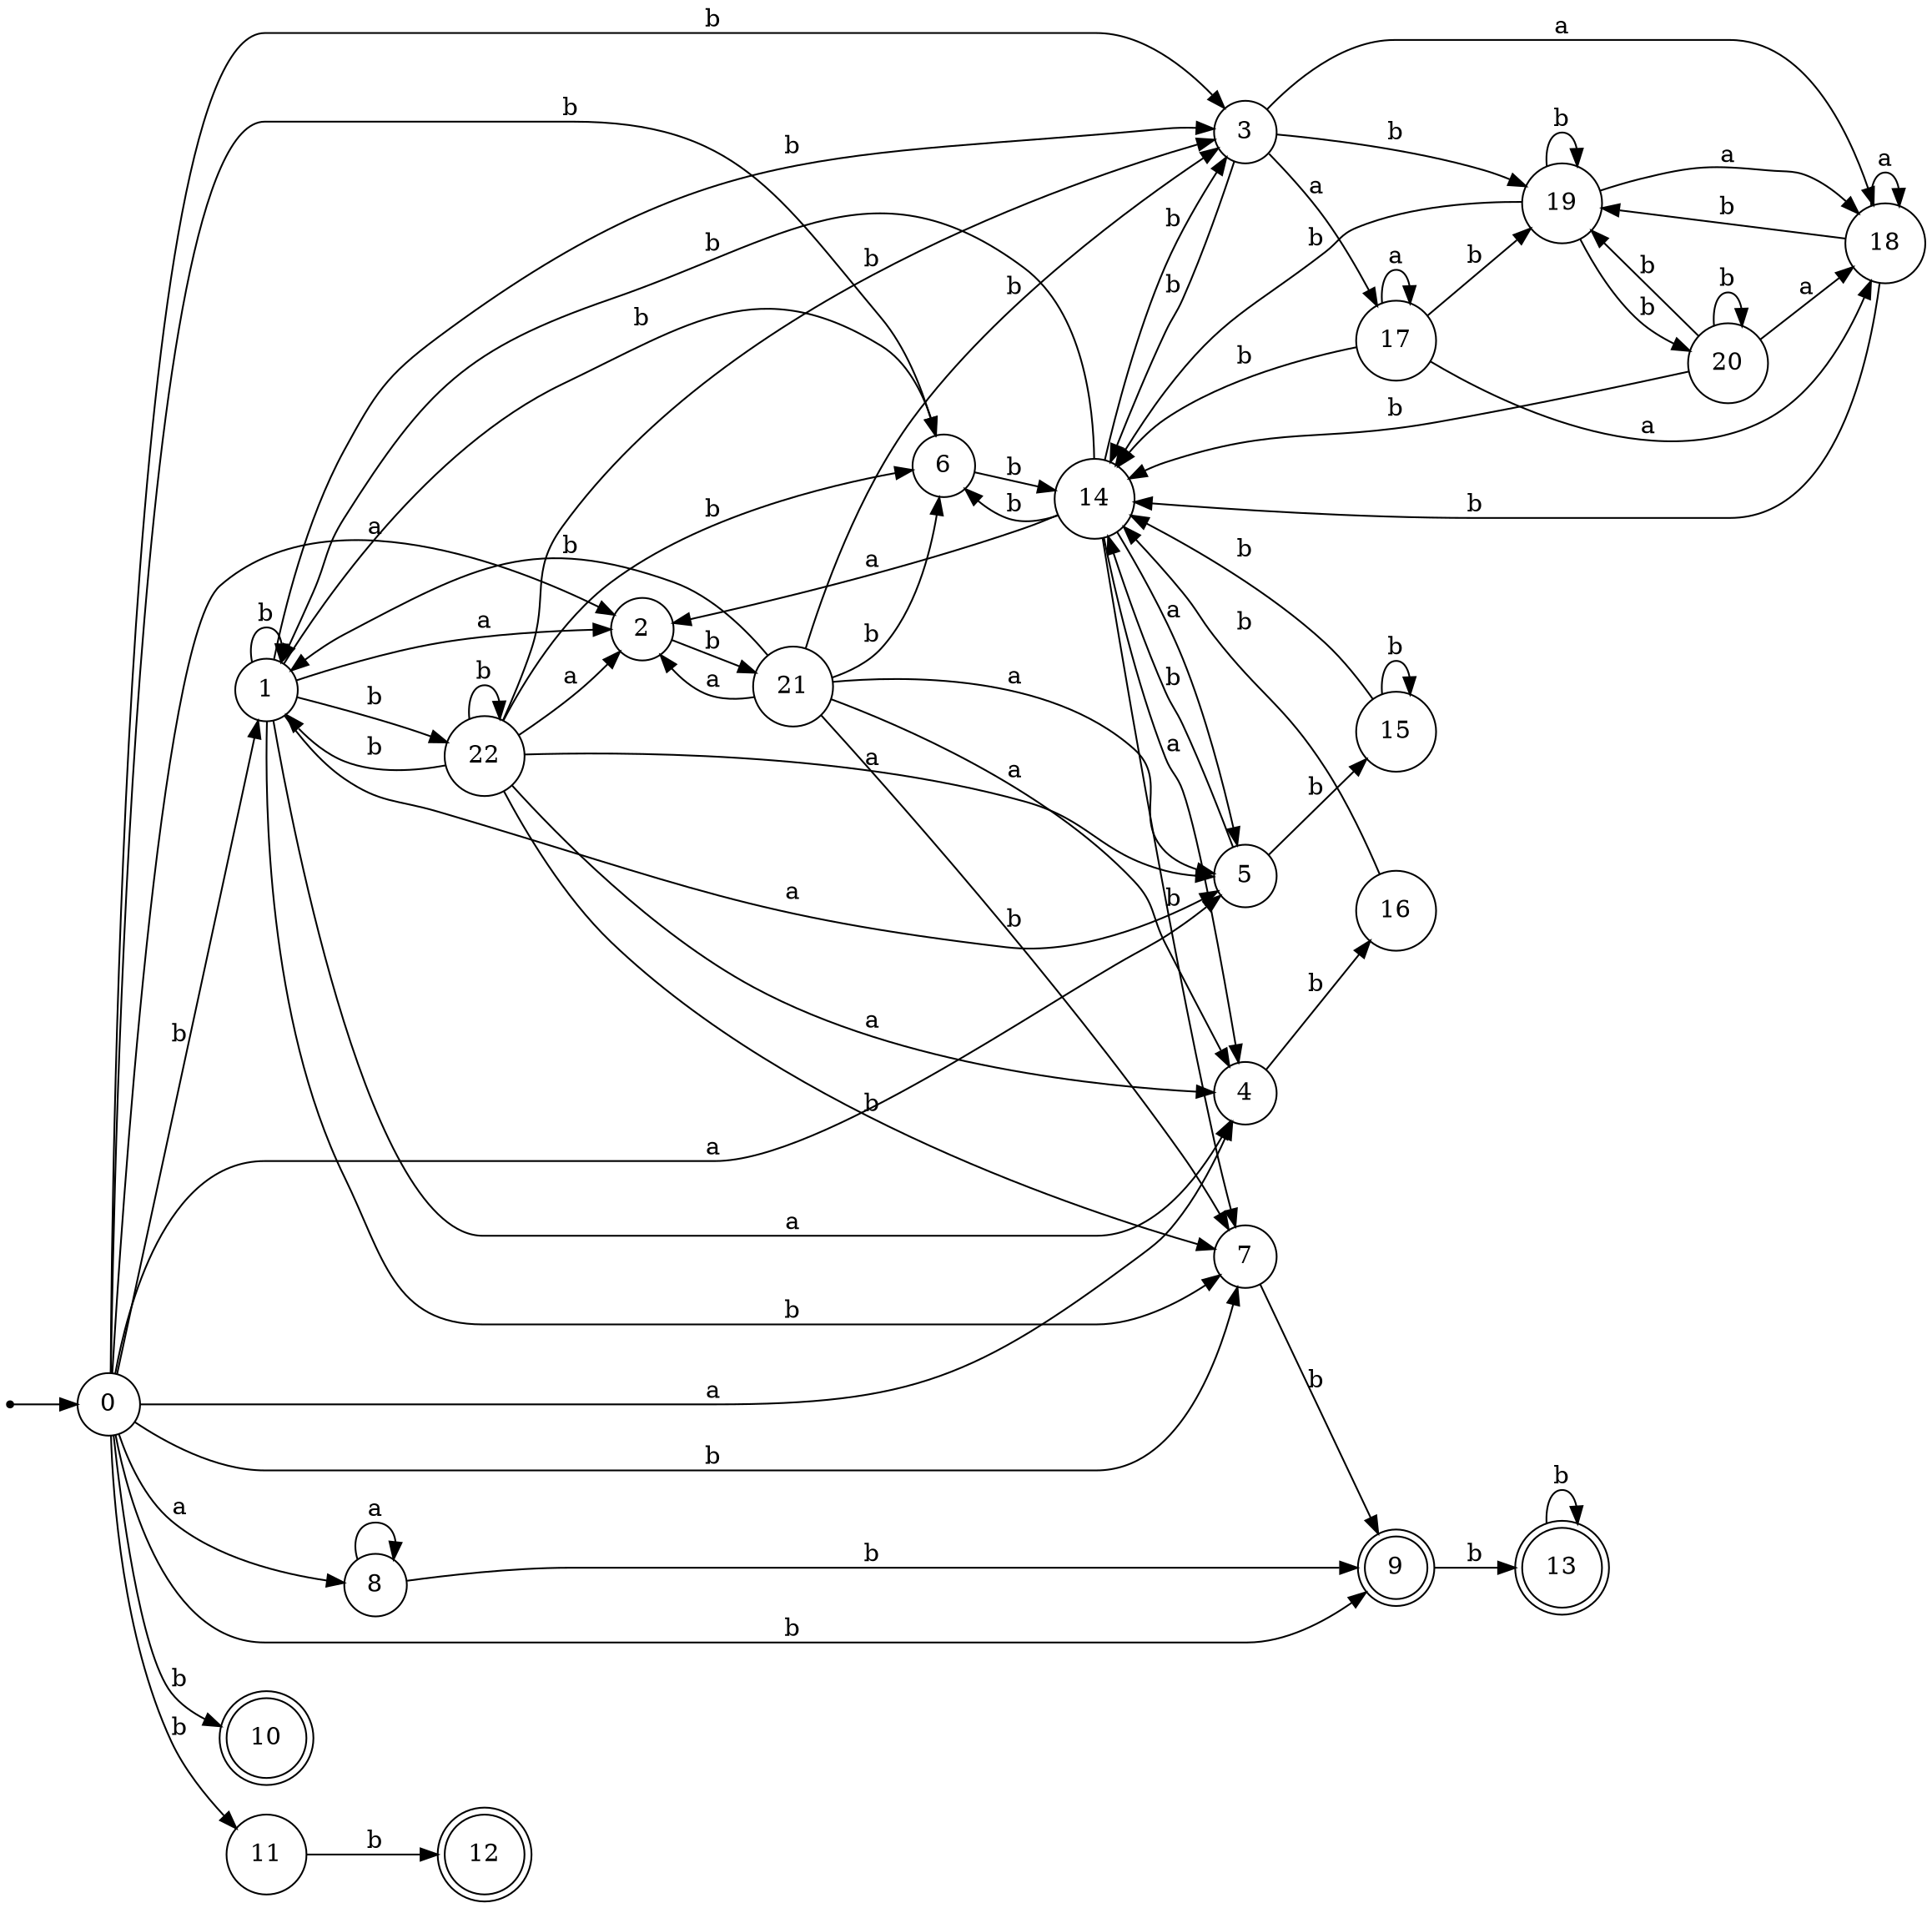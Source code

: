 digraph finite_state_machine {
rankdir=LR;
size="20,20";
node [shape = point]; "dummy0"
node [shape = circle]; "0";
"dummy0" -> "0";
node [shape = circle]; "1";
node [shape = circle]; "2";
node [shape = circle]; "3";
node [shape = circle]; "4";
node [shape = circle]; "5";
node [shape = circle]; "6";
node [shape = circle]; "7";
node [shape = circle]; "8";
node [shape = doublecircle]; "9";node [shape = doublecircle]; "10";node [shape = circle]; "11";
node [shape = doublecircle]; "12";node [shape = doublecircle]; "13";node [shape = circle]; "14";
node [shape = circle]; "15";
node [shape = circle]; "16";
node [shape = circle]; "17";
node [shape = circle]; "18";
node [shape = circle]; "19";
node [shape = circle]; "20";
node [shape = circle]; "21";
node [shape = circle]; "22";
"0" -> "1" [label = "b"];
 "0" -> "3" [label = "b"];
 "0" -> "6" [label = "b"];
 "0" -> "7" [label = "b"];
 "0" -> "9" [label = "b"];
 "0" -> "10" [label = "b"];
 "0" -> "11" [label = "b"];
 "0" -> "8" [label = "a"];
 "0" -> "2" [label = "a"];
 "0" -> "4" [label = "a"];
 "0" -> "5" [label = "a"];
 "11" -> "12" [label = "b"];
 "9" -> "13" [label = "b"];
 "13" -> "13" [label = "b"];
 "8" -> "8" [label = "a"];
 "8" -> "9" [label = "b"];
 "7" -> "9" [label = "b"];
 "6" -> "14" [label = "b"];
 "14" -> "1" [label = "b"];
 "14" -> "3" [label = "b"];
 "14" -> "6" [label = "b"];
 "14" -> "7" [label = "b"];
 "14" -> "2" [label = "a"];
 "14" -> "4" [label = "a"];
 "14" -> "5" [label = "a"];
 "5" -> "14" [label = "b"];
 "5" -> "15" [label = "b"];
 "15" -> "14" [label = "b"];
 "15" -> "15" [label = "b"];
 "4" -> "16" [label = "b"];
 "16" -> "14" [label = "b"];
 "3" -> "17" [label = "a"];
 "3" -> "18" [label = "a"];
 "3" -> "19" [label = "b"];
 "3" -> "14" [label = "b"];
 "19" -> "19" [label = "b"];
 "19" -> "20" [label = "b"];
 "19" -> "14" [label = "b"];
 "19" -> "18" [label = "a"];
 "20" -> "19" [label = "b"];
 "20" -> "20" [label = "b"];
 "20" -> "14" [label = "b"];
 "20" -> "18" [label = "a"];
 "18" -> "18" [label = "a"];
 "18" -> "19" [label = "b"];
 "18" -> "14" [label = "b"];
 "17" -> "17" [label = "a"];
 "17" -> "18" [label = "a"];
 "17" -> "19" [label = "b"];
 "17" -> "14" [label = "b"];
 "2" -> "21" [label = "b"];
 "21" -> "2" [label = "a"];
 "21" -> "4" [label = "a"];
 "21" -> "5" [label = "a"];
 "21" -> "1" [label = "b"];
 "21" -> "3" [label = "b"];
 "21" -> "6" [label = "b"];
 "21" -> "7" [label = "b"];
 "1" -> "1" [label = "b"];
 "1" -> "3" [label = "b"];
 "1" -> "6" [label = "b"];
 "1" -> "7" [label = "b"];
 "1" -> "22" [label = "b"];
 "1" -> "2" [label = "a"];
 "1" -> "4" [label = "a"];
 "1" -> "5" [label = "a"];
 "22" -> "1" [label = "b"];
 "22" -> "3" [label = "b"];
 "22" -> "6" [label = "b"];
 "22" -> "7" [label = "b"];
 "22" -> "22" [label = "b"];
 "22" -> "2" [label = "a"];
 "22" -> "4" [label = "a"];
 "22" -> "5" [label = "a"];
 }
